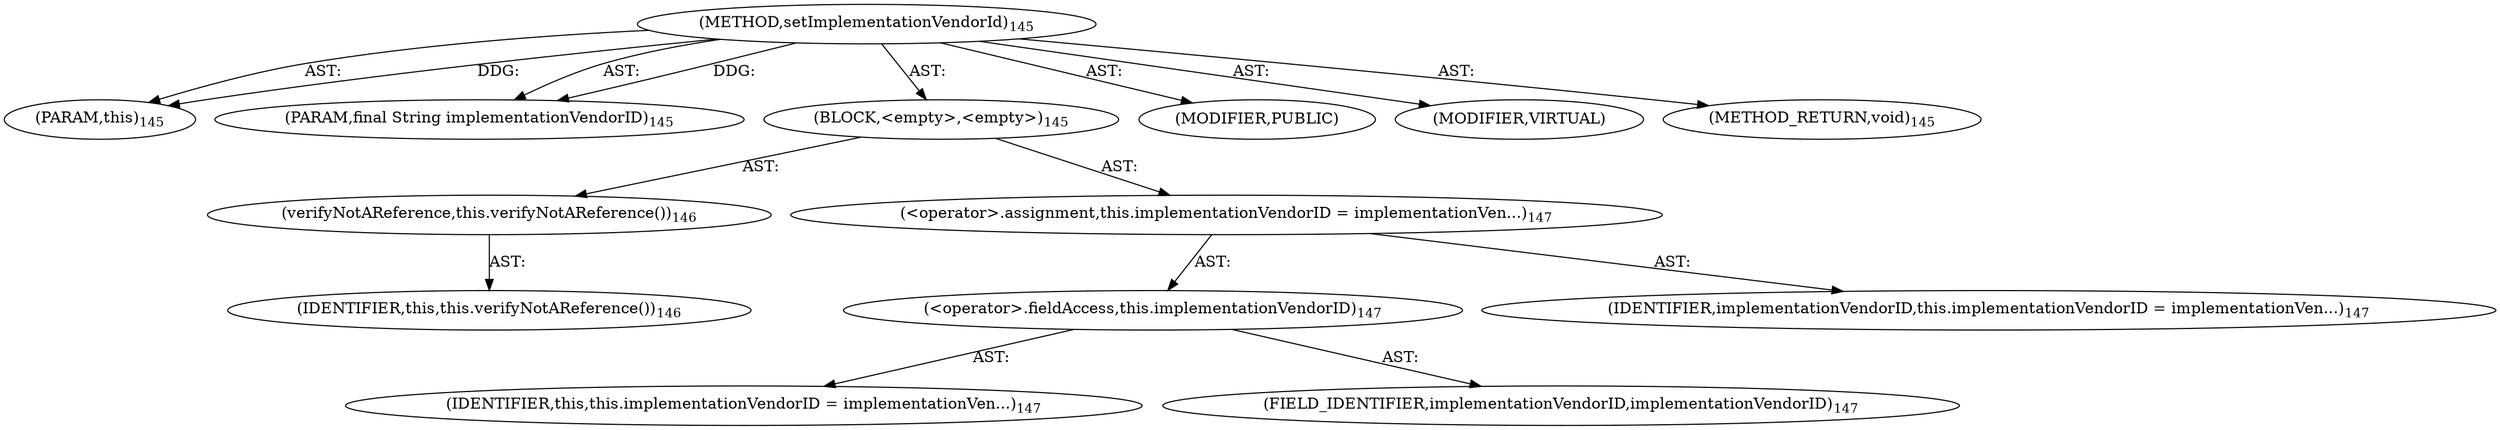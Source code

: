 digraph "setImplementationVendorId" {  
"111669149699" [label = <(METHOD,setImplementationVendorId)<SUB>145</SUB>> ]
"115964116995" [label = <(PARAM,this)<SUB>145</SUB>> ]
"115964117005" [label = <(PARAM,final String implementationVendorID)<SUB>145</SUB>> ]
"25769803779" [label = <(BLOCK,&lt;empty&gt;,&lt;empty&gt;)<SUB>145</SUB>> ]
"30064771084" [label = <(verifyNotAReference,this.verifyNotAReference())<SUB>146</SUB>> ]
"68719476742" [label = <(IDENTIFIER,this,this.verifyNotAReference())<SUB>146</SUB>> ]
"30064771085" [label = <(&lt;operator&gt;.assignment,this.implementationVendorID = implementationVen...)<SUB>147</SUB>> ]
"30064771086" [label = <(&lt;operator&gt;.fieldAccess,this.implementationVendorID)<SUB>147</SUB>> ]
"68719476743" [label = <(IDENTIFIER,this,this.implementationVendorID = implementationVen...)<SUB>147</SUB>> ]
"55834574852" [label = <(FIELD_IDENTIFIER,implementationVendorID,implementationVendorID)<SUB>147</SUB>> ]
"68719476759" [label = <(IDENTIFIER,implementationVendorID,this.implementationVendorID = implementationVen...)<SUB>147</SUB>> ]
"133143986189" [label = <(MODIFIER,PUBLIC)> ]
"133143986190" [label = <(MODIFIER,VIRTUAL)> ]
"128849018883" [label = <(METHOD_RETURN,void)<SUB>145</SUB>> ]
  "111669149699" -> "115964116995"  [ label = "AST: "] 
  "111669149699" -> "115964117005"  [ label = "AST: "] 
  "111669149699" -> "25769803779"  [ label = "AST: "] 
  "111669149699" -> "133143986189"  [ label = "AST: "] 
  "111669149699" -> "133143986190"  [ label = "AST: "] 
  "111669149699" -> "128849018883"  [ label = "AST: "] 
  "25769803779" -> "30064771084"  [ label = "AST: "] 
  "25769803779" -> "30064771085"  [ label = "AST: "] 
  "30064771084" -> "68719476742"  [ label = "AST: "] 
  "30064771085" -> "30064771086"  [ label = "AST: "] 
  "30064771085" -> "68719476759"  [ label = "AST: "] 
  "30064771086" -> "68719476743"  [ label = "AST: "] 
  "30064771086" -> "55834574852"  [ label = "AST: "] 
  "111669149699" -> "115964116995"  [ label = "DDG: "] 
  "111669149699" -> "115964117005"  [ label = "DDG: "] 
}
